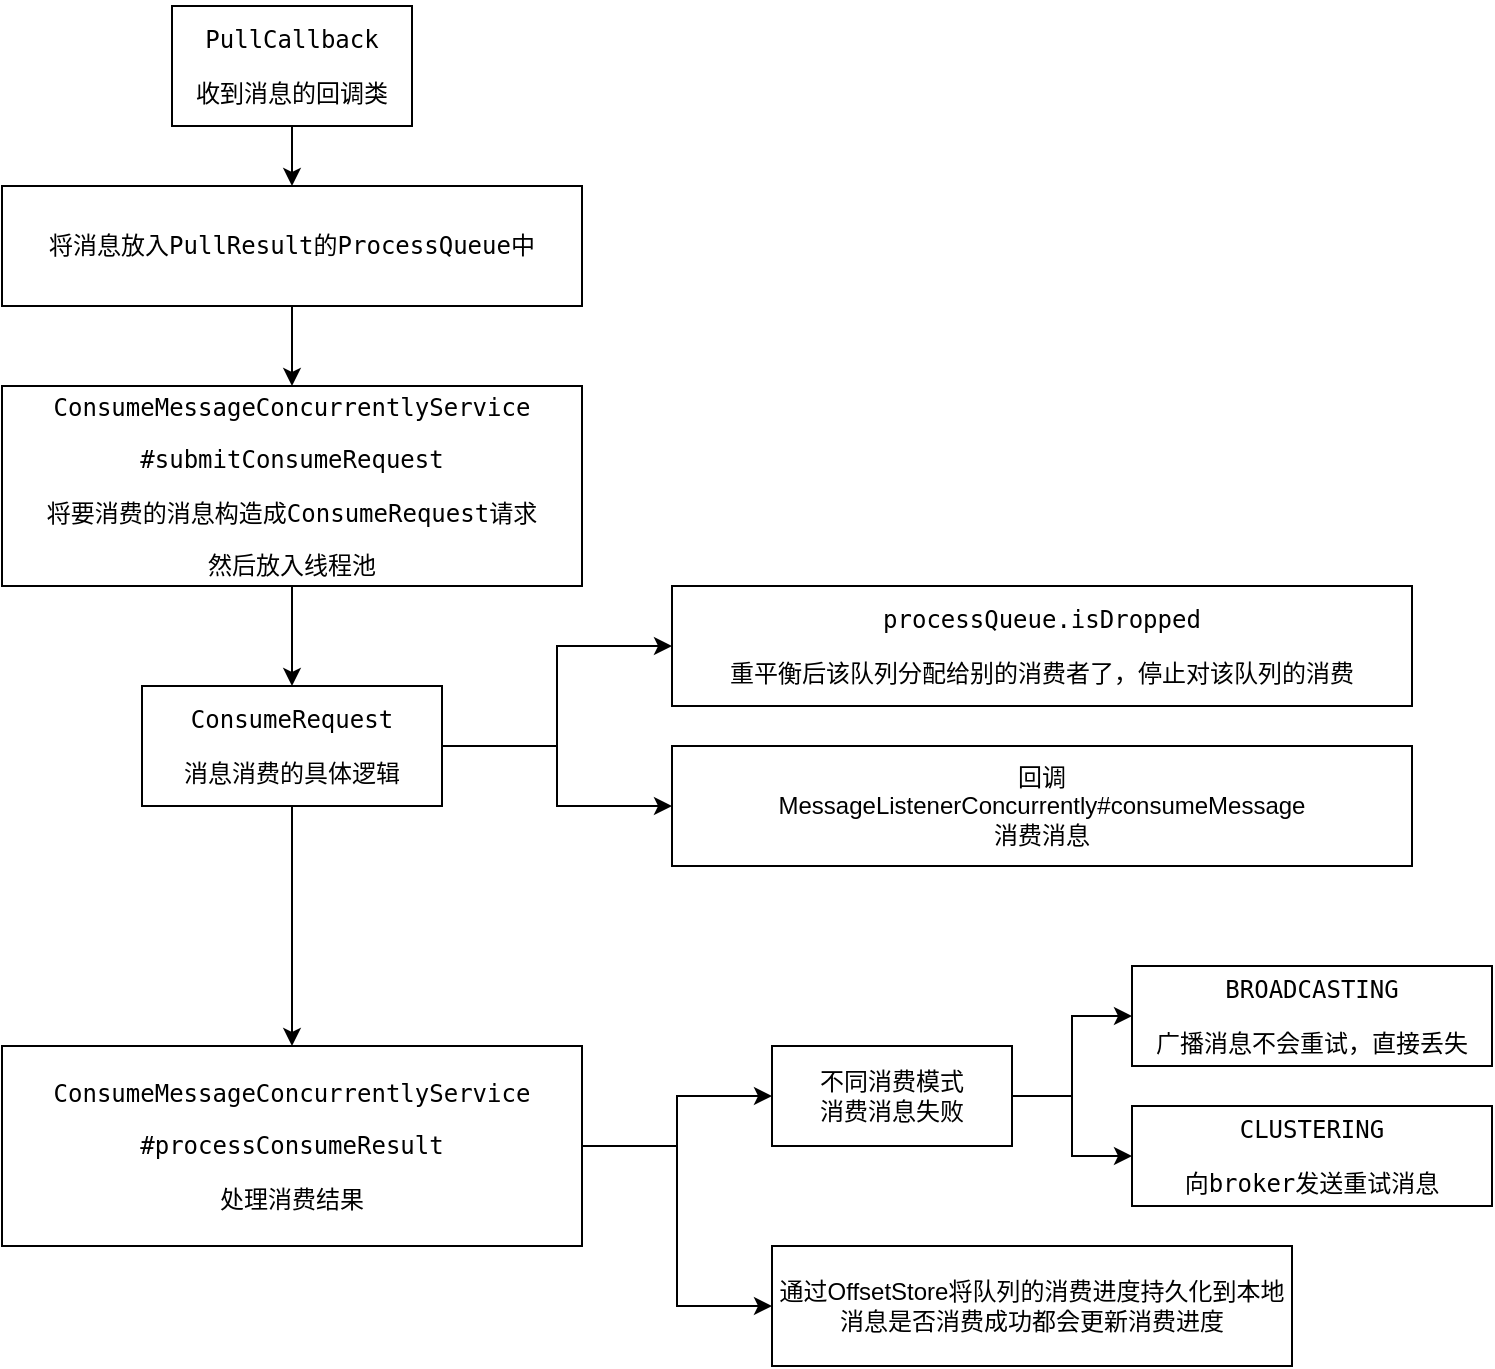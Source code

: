 <mxfile version="15.7.3" type="github">
  <diagram id="YTU2Lxhsx-NlhrjXAhpr" name="Page-1">
    <mxGraphModel dx="946" dy="536" grid="1" gridSize="10" guides="1" tooltips="1" connect="1" arrows="1" fold="1" page="1" pageScale="1" pageWidth="827" pageHeight="1169" math="0" shadow="0">
      <root>
        <mxCell id="0" />
        <mxCell id="1" parent="0" />
        <mxCell id="UFAUsOjedUkf1D2MYe-L-16" value="" style="edgeStyle=orthogonalEdgeStyle;rounded=0;orthogonalLoop=1;jettySize=auto;html=1;" edge="1" parent="1" source="UFAUsOjedUkf1D2MYe-L-1" target="UFAUsOjedUkf1D2MYe-L-2">
          <mxGeometry relative="1" as="geometry" />
        </mxCell>
        <mxCell id="UFAUsOjedUkf1D2MYe-L-1" value="&lt;pre&gt;PullCallback&lt;/pre&gt;&lt;pre&gt;收到消息的回调类&lt;/pre&gt;" style="rounded=0;whiteSpace=wrap;html=1;" vertex="1" parent="1">
          <mxGeometry x="130" y="170" width="120" height="60" as="geometry" />
        </mxCell>
        <mxCell id="UFAUsOjedUkf1D2MYe-L-17" value="" style="edgeStyle=orthogonalEdgeStyle;rounded=0;orthogonalLoop=1;jettySize=auto;html=1;" edge="1" parent="1" source="UFAUsOjedUkf1D2MYe-L-2" target="UFAUsOjedUkf1D2MYe-L-3">
          <mxGeometry relative="1" as="geometry" />
        </mxCell>
        <mxCell id="UFAUsOjedUkf1D2MYe-L-2" value="&lt;pre&gt;&lt;font face=&quot;Helvetica&quot;&gt;&lt;span&gt;将消息放入&lt;/span&gt;&lt;/font&gt;PullResult的ProcessQueue中&lt;/pre&gt;" style="rounded=0;whiteSpace=wrap;html=1;" vertex="1" parent="1">
          <mxGeometry x="45" y="260" width="290" height="60" as="geometry" />
        </mxCell>
        <mxCell id="UFAUsOjedUkf1D2MYe-L-18" value="" style="edgeStyle=orthogonalEdgeStyle;rounded=0;orthogonalLoop=1;jettySize=auto;html=1;" edge="1" parent="1" source="UFAUsOjedUkf1D2MYe-L-3" target="UFAUsOjedUkf1D2MYe-L-5">
          <mxGeometry relative="1" as="geometry" />
        </mxCell>
        <mxCell id="UFAUsOjedUkf1D2MYe-L-3" value="&lt;pre&gt;ConsumeMessageConcurrentlyService&lt;/pre&gt;&lt;pre&gt;#submitConsumeRequest&lt;/pre&gt;&lt;pre&gt;将要消费的消息构造成ConsumeRequest请求&lt;/pre&gt;&lt;pre&gt;然后放入线程池&lt;/pre&gt;" style="rounded=0;whiteSpace=wrap;html=1;" vertex="1" parent="1">
          <mxGeometry x="45" y="360" width="290" height="100" as="geometry" />
        </mxCell>
        <mxCell id="UFAUsOjedUkf1D2MYe-L-19" style="edgeStyle=orthogonalEdgeStyle;rounded=0;orthogonalLoop=1;jettySize=auto;html=1;entryX=0.5;entryY=0;entryDx=0;entryDy=0;" edge="1" parent="1" source="UFAUsOjedUkf1D2MYe-L-5" target="UFAUsOjedUkf1D2MYe-L-6">
          <mxGeometry relative="1" as="geometry" />
        </mxCell>
        <mxCell id="UFAUsOjedUkf1D2MYe-L-20" style="edgeStyle=orthogonalEdgeStyle;rounded=0;orthogonalLoop=1;jettySize=auto;html=1;exitX=1;exitY=0.5;exitDx=0;exitDy=0;entryX=0;entryY=0.5;entryDx=0;entryDy=0;" edge="1" parent="1" source="UFAUsOjedUkf1D2MYe-L-5" target="UFAUsOjedUkf1D2MYe-L-14">
          <mxGeometry relative="1" as="geometry" />
        </mxCell>
        <mxCell id="UFAUsOjedUkf1D2MYe-L-21" style="edgeStyle=orthogonalEdgeStyle;rounded=0;orthogonalLoop=1;jettySize=auto;html=1;exitX=1;exitY=0.5;exitDx=0;exitDy=0;entryX=0;entryY=0.5;entryDx=0;entryDy=0;" edge="1" parent="1" source="UFAUsOjedUkf1D2MYe-L-5" target="UFAUsOjedUkf1D2MYe-L-15">
          <mxGeometry relative="1" as="geometry" />
        </mxCell>
        <mxCell id="UFAUsOjedUkf1D2MYe-L-5" value="&lt;pre&gt;ConsumeRequest&lt;/pre&gt;&lt;pre&gt;消息消费的具体逻辑&lt;/pre&gt;" style="rounded=0;whiteSpace=wrap;html=1;" vertex="1" parent="1">
          <mxGeometry x="115" y="510" width="150" height="60" as="geometry" />
        </mxCell>
        <mxCell id="UFAUsOjedUkf1D2MYe-L-22" style="edgeStyle=orthogonalEdgeStyle;rounded=0;orthogonalLoop=1;jettySize=auto;html=1;exitX=1;exitY=0.5;exitDx=0;exitDy=0;entryX=0;entryY=0.5;entryDx=0;entryDy=0;" edge="1" parent="1" source="UFAUsOjedUkf1D2MYe-L-6" target="UFAUsOjedUkf1D2MYe-L-9">
          <mxGeometry relative="1" as="geometry" />
        </mxCell>
        <mxCell id="UFAUsOjedUkf1D2MYe-L-23" style="edgeStyle=orthogonalEdgeStyle;rounded=0;orthogonalLoop=1;jettySize=auto;html=1;exitX=1;exitY=0.5;exitDx=0;exitDy=0;entryX=0;entryY=0.5;entryDx=0;entryDy=0;" edge="1" parent="1" source="UFAUsOjedUkf1D2MYe-L-6" target="UFAUsOjedUkf1D2MYe-L-7">
          <mxGeometry relative="1" as="geometry" />
        </mxCell>
        <mxCell id="UFAUsOjedUkf1D2MYe-L-6" value="&lt;pre&gt;ConsumeMessageConcurrentlyService&lt;/pre&gt;&lt;pre&gt;#processConsumeResult&lt;/pre&gt;&lt;pre&gt;处理消费结果&lt;/pre&gt;" style="rounded=0;whiteSpace=wrap;html=1;" vertex="1" parent="1">
          <mxGeometry x="45" y="690" width="290" height="100" as="geometry" />
        </mxCell>
        <mxCell id="UFAUsOjedUkf1D2MYe-L-7" value="通过OffsetStore将队列的消费进度持久化到本地&lt;br&gt;消息是否消费成功都会更新消费进度" style="rounded=0;whiteSpace=wrap;html=1;" vertex="1" parent="1">
          <mxGeometry x="430" y="790" width="260" height="60" as="geometry" />
        </mxCell>
        <mxCell id="UFAUsOjedUkf1D2MYe-L-24" style="edgeStyle=orthogonalEdgeStyle;rounded=0;orthogonalLoop=1;jettySize=auto;html=1;exitX=1;exitY=0.5;exitDx=0;exitDy=0;entryX=0;entryY=0.5;entryDx=0;entryDy=0;" edge="1" parent="1" source="UFAUsOjedUkf1D2MYe-L-9" target="UFAUsOjedUkf1D2MYe-L-11">
          <mxGeometry relative="1" as="geometry" />
        </mxCell>
        <mxCell id="UFAUsOjedUkf1D2MYe-L-25" style="edgeStyle=orthogonalEdgeStyle;rounded=0;orthogonalLoop=1;jettySize=auto;html=1;exitX=1;exitY=0.5;exitDx=0;exitDy=0;" edge="1" parent="1" source="UFAUsOjedUkf1D2MYe-L-9" target="UFAUsOjedUkf1D2MYe-L-13">
          <mxGeometry relative="1" as="geometry" />
        </mxCell>
        <mxCell id="UFAUsOjedUkf1D2MYe-L-9" value="不同消费模式&lt;br&gt;消费消息失败" style="rounded=0;whiteSpace=wrap;html=1;" vertex="1" parent="1">
          <mxGeometry x="430" y="690" width="120" height="50" as="geometry" />
        </mxCell>
        <mxCell id="UFAUsOjedUkf1D2MYe-L-11" value="&lt;pre&gt;BROADCASTING&lt;/pre&gt;&lt;pre&gt;广播消息不会重试，直接丢失&lt;/pre&gt;" style="rounded=0;whiteSpace=wrap;html=1;" vertex="1" parent="1">
          <mxGeometry x="610" y="650" width="180" height="50" as="geometry" />
        </mxCell>
        <mxCell id="UFAUsOjedUkf1D2MYe-L-13" value="&lt;pre&gt;CLUSTERING&lt;/pre&gt;&lt;pre&gt;向broker发送重试消息&lt;/pre&gt;" style="rounded=0;whiteSpace=wrap;html=1;" vertex="1" parent="1">
          <mxGeometry x="610" y="720" width="180" height="50" as="geometry" />
        </mxCell>
        <mxCell id="UFAUsOjedUkf1D2MYe-L-14" value="&lt;pre&gt;processQueue.isDropped&lt;/pre&gt;&lt;pre&gt;重平衡后该队列分配给别的消费者了，停止对该队列的消费&lt;/pre&gt;" style="rounded=0;whiteSpace=wrap;html=1;" vertex="1" parent="1">
          <mxGeometry x="380" y="460" width="370" height="60" as="geometry" />
        </mxCell>
        <mxCell id="UFAUsOjedUkf1D2MYe-L-15" value="回调&lt;br&gt;MessageListenerConcurrently#consumeMessage&lt;br&gt;消费消息" style="rounded=0;whiteSpace=wrap;html=1;" vertex="1" parent="1">
          <mxGeometry x="380" y="540" width="370" height="60" as="geometry" />
        </mxCell>
      </root>
    </mxGraphModel>
  </diagram>
</mxfile>

